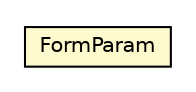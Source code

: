 #!/usr/local/bin/dot
#
# Class diagram 
# Generated by UMLGraph version R5_6-24-gf6e263 (http://www.umlgraph.org/)
#

digraph G {
	edge [fontname="Helvetica",fontsize=10,labelfontname="Helvetica",labelfontsize=10];
	node [fontname="Helvetica",fontsize=10,shape=plaintext];
	nodesep=0.25;
	ranksep=0.5;
	rankdir=LR;
	// org.turbogwt.core.http.client.FormParam
	c1412 [label=<<table title="org.turbogwt.core.http.client.FormParam" border="0" cellborder="1" cellspacing="0" cellpadding="2" port="p" bgcolor="lemonChiffon" href="./FormParam.html">
		<tr><td><table border="0" cellspacing="0" cellpadding="1">
<tr><td align="center" balign="center"> FormParam </td></tr>
		</table></td></tr>
		</table>>, URL="./FormParam.html", fontname="Helvetica", fontcolor="black", fontsize=10.0];
}

